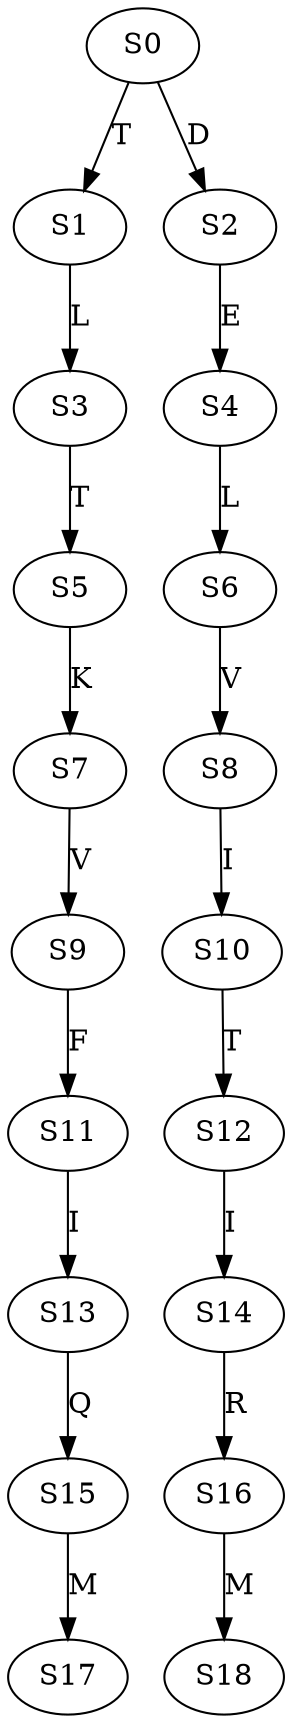 strict digraph  {
	S0 -> S1 [ label = T ];
	S0 -> S2 [ label = D ];
	S1 -> S3 [ label = L ];
	S2 -> S4 [ label = E ];
	S3 -> S5 [ label = T ];
	S4 -> S6 [ label = L ];
	S5 -> S7 [ label = K ];
	S6 -> S8 [ label = V ];
	S7 -> S9 [ label = V ];
	S8 -> S10 [ label = I ];
	S9 -> S11 [ label = F ];
	S10 -> S12 [ label = T ];
	S11 -> S13 [ label = I ];
	S12 -> S14 [ label = I ];
	S13 -> S15 [ label = Q ];
	S14 -> S16 [ label = R ];
	S15 -> S17 [ label = M ];
	S16 -> S18 [ label = M ];
}
